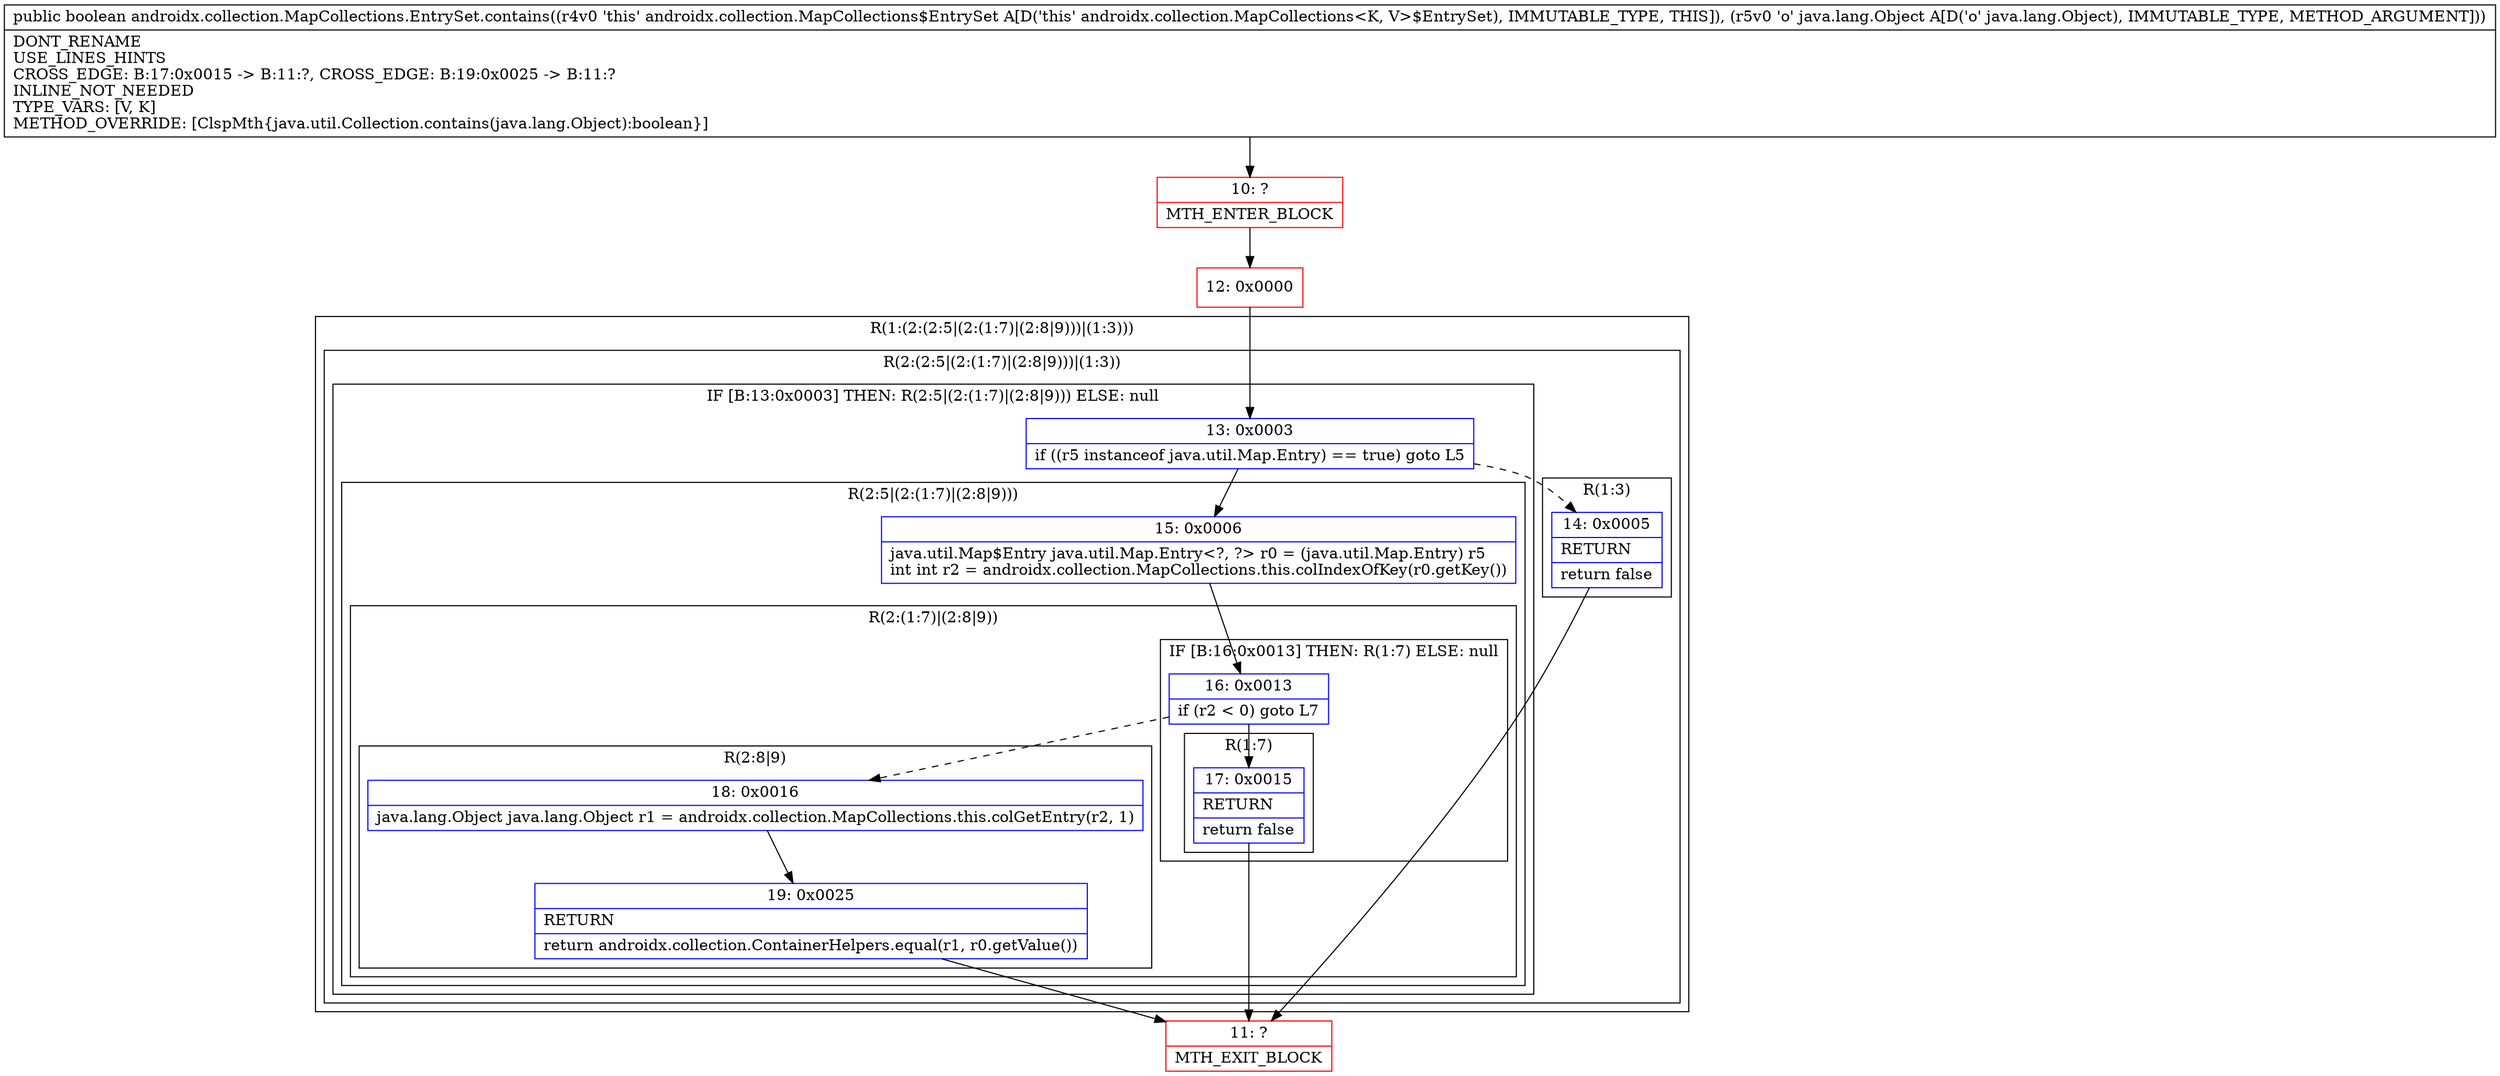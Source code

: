 digraph "CFG forandroidx.collection.MapCollections.EntrySet.contains(Ljava\/lang\/Object;)Z" {
subgraph cluster_Region_632514826 {
label = "R(1:(2:(2:5|(2:(1:7)|(2:8|9)))|(1:3)))";
node [shape=record,color=blue];
subgraph cluster_Region_705148646 {
label = "R(2:(2:5|(2:(1:7)|(2:8|9)))|(1:3))";
node [shape=record,color=blue];
subgraph cluster_IfRegion_987540286 {
label = "IF [B:13:0x0003] THEN: R(2:5|(2:(1:7)|(2:8|9))) ELSE: null";
node [shape=record,color=blue];
Node_13 [shape=record,label="{13\:\ 0x0003|if ((r5 instanceof java.util.Map.Entry) == true) goto L5\l}"];
subgraph cluster_Region_294432327 {
label = "R(2:5|(2:(1:7)|(2:8|9)))";
node [shape=record,color=blue];
Node_15 [shape=record,label="{15\:\ 0x0006|java.util.Map$Entry java.util.Map.Entry\<?, ?\> r0 = (java.util.Map.Entry) r5\lint int r2 = androidx.collection.MapCollections.this.colIndexOfKey(r0.getKey())\l}"];
subgraph cluster_Region_2119418535 {
label = "R(2:(1:7)|(2:8|9))";
node [shape=record,color=blue];
subgraph cluster_IfRegion_329811971 {
label = "IF [B:16:0x0013] THEN: R(1:7) ELSE: null";
node [shape=record,color=blue];
Node_16 [shape=record,label="{16\:\ 0x0013|if (r2 \< 0) goto L7\l}"];
subgraph cluster_Region_1075191646 {
label = "R(1:7)";
node [shape=record,color=blue];
Node_17 [shape=record,label="{17\:\ 0x0015|RETURN\l|return false\l}"];
}
}
subgraph cluster_Region_504695709 {
label = "R(2:8|9)";
node [shape=record,color=blue];
Node_18 [shape=record,label="{18\:\ 0x0016|java.lang.Object java.lang.Object r1 = androidx.collection.MapCollections.this.colGetEntry(r2, 1)\l}"];
Node_19 [shape=record,label="{19\:\ 0x0025|RETURN\l|return androidx.collection.ContainerHelpers.equal(r1, r0.getValue())\l}"];
}
}
}
}
subgraph cluster_Region_1462837564 {
label = "R(1:3)";
node [shape=record,color=blue];
Node_14 [shape=record,label="{14\:\ 0x0005|RETURN\l|return false\l}"];
}
}
}
Node_10 [shape=record,color=red,label="{10\:\ ?|MTH_ENTER_BLOCK\l}"];
Node_12 [shape=record,color=red,label="{12\:\ 0x0000}"];
Node_11 [shape=record,color=red,label="{11\:\ ?|MTH_EXIT_BLOCK\l}"];
MethodNode[shape=record,label="{public boolean androidx.collection.MapCollections.EntrySet.contains((r4v0 'this' androidx.collection.MapCollections$EntrySet A[D('this' androidx.collection.MapCollections\<K, V\>$EntrySet), IMMUTABLE_TYPE, THIS]), (r5v0 'o' java.lang.Object A[D('o' java.lang.Object), IMMUTABLE_TYPE, METHOD_ARGUMENT]))  | DONT_RENAME\lUSE_LINES_HINTS\lCROSS_EDGE: B:17:0x0015 \-\> B:11:?, CROSS_EDGE: B:19:0x0025 \-\> B:11:?\lINLINE_NOT_NEEDED\lTYPE_VARS: [V, K]\lMETHOD_OVERRIDE: [ClspMth\{java.util.Collection.contains(java.lang.Object):boolean\}]\l}"];
MethodNode -> Node_10;Node_13 -> Node_14[style=dashed];
Node_13 -> Node_15;
Node_15 -> Node_16;
Node_16 -> Node_17;
Node_16 -> Node_18[style=dashed];
Node_17 -> Node_11;
Node_18 -> Node_19;
Node_19 -> Node_11;
Node_14 -> Node_11;
Node_10 -> Node_12;
Node_12 -> Node_13;
}

